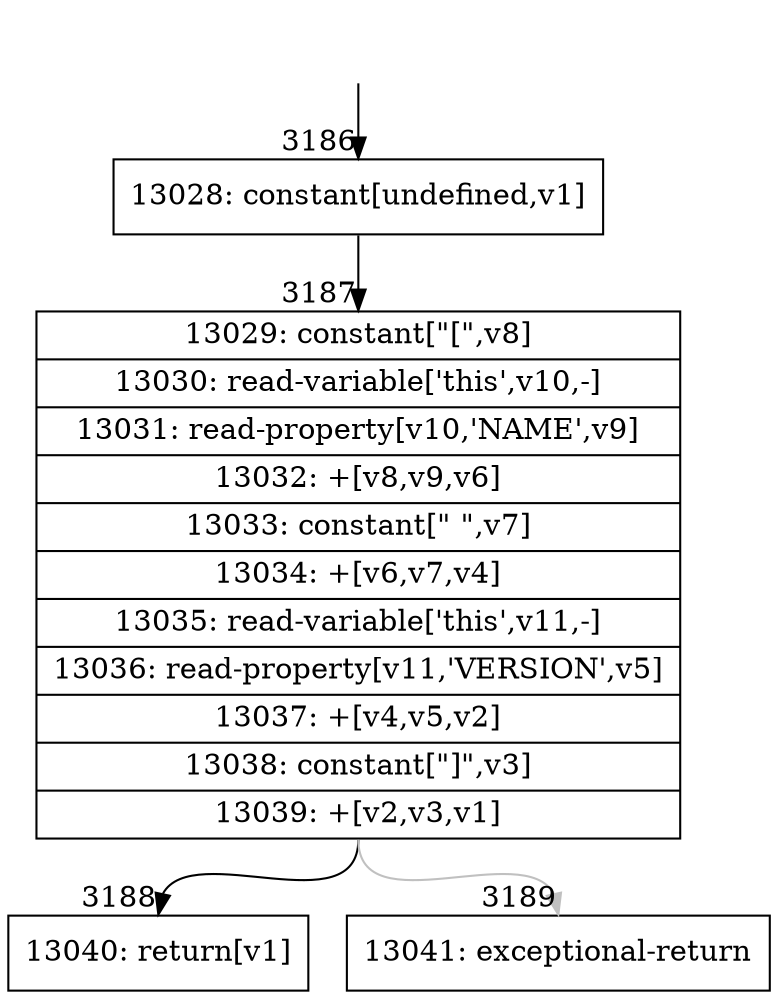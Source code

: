 digraph {
rankdir="TD"
BB_entry241[shape=none,label=""];
BB_entry241 -> BB3186 [tailport=s, headport=n, headlabel="    3186"]
BB3186 [shape=record label="{13028: constant[undefined,v1]}" ] 
BB3186 -> BB3187 [tailport=s, headport=n, headlabel="      3187"]
BB3187 [shape=record label="{13029: constant[\"[\",v8]|13030: read-variable['this',v10,-]|13031: read-property[v10,'NAME',v9]|13032: +[v8,v9,v6]|13033: constant[\" \",v7]|13034: +[v6,v7,v4]|13035: read-variable['this',v11,-]|13036: read-property[v11,'VERSION',v5]|13037: +[v4,v5,v2]|13038: constant[\"]\",v3]|13039: +[v2,v3,v1]}" ] 
BB3187 -> BB3188 [tailport=s, headport=n, headlabel="      3188"]
BB3187 -> BB3189 [tailport=s, headport=n, color=gray, headlabel="      3189"]
BB3188 [shape=record label="{13040: return[v1]}" ] 
BB3189 [shape=record label="{13041: exceptional-return}" ] 
//#$~ 2053
}
